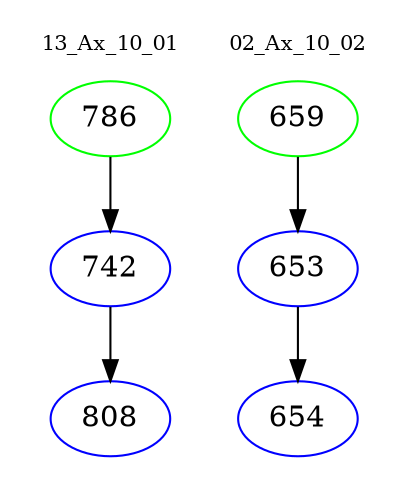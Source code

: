 digraph{
subgraph cluster_0 {
color = white
label = "13_Ax_10_01";
fontsize=10;
T0_786 [label="786", color="green"]
T0_786 -> T0_742 [color="black"]
T0_742 [label="742", color="blue"]
T0_742 -> T0_808 [color="black"]
T0_808 [label="808", color="blue"]
}
subgraph cluster_1 {
color = white
label = "02_Ax_10_02";
fontsize=10;
T1_659 [label="659", color="green"]
T1_659 -> T1_653 [color="black"]
T1_653 [label="653", color="blue"]
T1_653 -> T1_654 [color="black"]
T1_654 [label="654", color="blue"]
}
}
